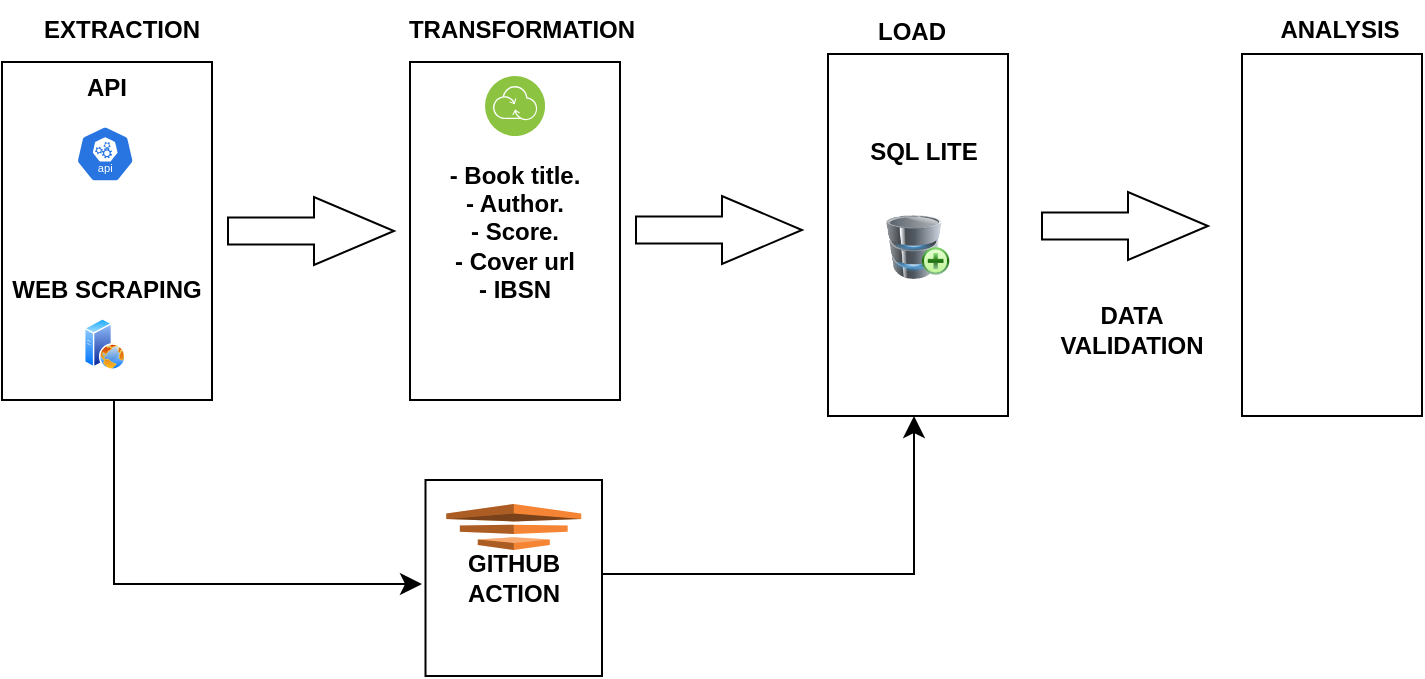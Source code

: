<mxfile>
    <diagram id="dEVr-wUB5lcygy31pLJF" name="Page-1">
        <mxGraphModel dx="1633" dy="1397" grid="1" gridSize="10" guides="1" tooltips="1" connect="1" arrows="1" fold="1" page="1" pageScale="1" pageWidth="850" pageHeight="1100" math="0" shadow="0">
            <root>
                <mxCell id="0"/>
                <mxCell id="1" parent="0"/>
                <mxCell id="3" value="&lt;div&gt;API&lt;/div&gt;&lt;div&gt;&lt;br&gt;&lt;/div&gt;&lt;div&gt;&lt;br&gt;&lt;/div&gt;&lt;div&gt;&lt;br&gt;&lt;/div&gt;&lt;div&gt;&lt;br&gt;&lt;/div&gt;&lt;div&gt;&lt;br&gt;&lt;/div&gt;&lt;div&gt;&lt;br&gt;&lt;/div&gt;&lt;div&gt;WEB SCRAPING&lt;/div&gt;&lt;div&gt;&lt;br&gt;&lt;/div&gt;&lt;div&gt;&lt;br&gt;&lt;/div&gt;&lt;div&gt;&lt;br&gt;&lt;/div&gt;" style="rounded=0;whiteSpace=wrap;html=1;fontStyle=1" vertex="1" parent="1">
                    <mxGeometry x="10" y="31" width="105" height="169" as="geometry"/>
                </mxCell>
                <mxCell id="4" value="&lt;div&gt;- Book title.&lt;/div&gt;&lt;div&gt;- Author.&lt;/div&gt;&lt;div&gt;- Score.&lt;/div&gt;&lt;div&gt;- Cover url&lt;/div&gt;&lt;div&gt;- IBSN&lt;br&gt;&lt;/div&gt;" style="rounded=0;whiteSpace=wrap;html=1;fontStyle=1" vertex="1" parent="1">
                    <mxGeometry x="214" y="31" width="105" height="169" as="geometry"/>
                </mxCell>
                <mxCell id="5" value="" style="rounded=0;whiteSpace=wrap;html=1;fontStyle=1" vertex="1" parent="1">
                    <mxGeometry x="423" y="27" width="90" height="181" as="geometry"/>
                </mxCell>
                <mxCell id="6" value="&lt;b&gt;EXTRACTION&lt;/b&gt;" style="text;html=1;align=center;verticalAlign=middle;whiteSpace=wrap;rounded=0;" vertex="1" parent="1">
                    <mxGeometry x="40" width="60" height="30" as="geometry"/>
                </mxCell>
                <mxCell id="7" value="&lt;b&gt;TRANSFORMATION&lt;/b&gt;" style="text;html=1;align=center;verticalAlign=middle;whiteSpace=wrap;rounded=0;" vertex="1" parent="1">
                    <mxGeometry x="240" width="60" height="30" as="geometry"/>
                </mxCell>
                <mxCell id="8" value="&lt;div&gt;&lt;b&gt;LOAD&lt;/b&gt;&lt;/div&gt;&lt;div&gt;&lt;b&gt;&lt;br&gt;&lt;/b&gt;&lt;/div&gt;" style="text;html=1;align=center;verticalAlign=middle;whiteSpace=wrap;rounded=0;" vertex="1" parent="1">
                    <mxGeometry x="435" y="3" width="60" height="40" as="geometry"/>
                </mxCell>
                <mxCell id="9" value="" style="aspect=fixed;sketch=0;html=1;dashed=0;whitespace=wrap;verticalLabelPosition=bottom;verticalAlign=top;fillColor=#2875E2;strokeColor=#ffffff;points=[[0.005,0.63,0],[0.1,0.2,0],[0.9,0.2,0],[0.5,0,0],[0.995,0.63,0],[0.72,0.99,0],[0.5,1,0],[0.28,0.99,0]];shape=mxgraph.kubernetes.icon2;kubernetesLabel=1;prIcon=api" vertex="1" parent="1">
                    <mxGeometry x="47" y="63" width="29.17" height="28" as="geometry"/>
                </mxCell>
                <mxCell id="10" value="" style="image;aspect=fixed;perimeter=ellipsePerimeter;html=1;align=center;shadow=0;dashed=0;spacingTop=3;image=img/lib/active_directory/web_server.svg;" vertex="1" parent="1">
                    <mxGeometry x="51" y="159" width="20.8" height="26" as="geometry"/>
                </mxCell>
                <mxCell id="11" value="" style="html=1;shadow=0;dashed=0;align=center;verticalAlign=middle;shape=mxgraph.arrows2.arrow;dy=0.6;dx=40;notch=0;" vertex="1" parent="1">
                    <mxGeometry x="327" y="98" width="83" height="34" as="geometry"/>
                </mxCell>
                <mxCell id="12" value="" style="image;html=1;image=img/lib/clip_art/computers/Database_Add_128x128.png" vertex="1" parent="1">
                    <mxGeometry x="438.5" y="107.5" width="59" height="32" as="geometry"/>
                </mxCell>
                <mxCell id="13" value="&lt;b&gt;SQL LITE&lt;/b&gt;" style="text;html=1;align=center;verticalAlign=middle;whiteSpace=wrap;rounded=0;" vertex="1" parent="1">
                    <mxGeometry x="441" y="61" width="60" height="30" as="geometry"/>
                </mxCell>
                <mxCell id="14" value="" style="image;aspect=fixed;perimeter=ellipsePerimeter;html=1;align=center;shadow=0;dashed=0;fontColor=#4277BB;labelBackgroundColor=default;fontSize=12;spacingTop=3;image=img/lib/ibm/infrastructure/transformation_connectivity.svg;" vertex="1" parent="1">
                    <mxGeometry x="251.5" y="38" width="30" height="30" as="geometry"/>
                </mxCell>
                <mxCell id="15" value="GITHUB ACTION" style="rounded=0;whiteSpace=wrap;html=1;fontStyle=1" vertex="1" parent="1">
                    <mxGeometry x="221.75" y="240" width="88.25" height="98" as="geometry"/>
                </mxCell>
                <mxCell id="16" value="" style="outlineConnect=0;dashed=0;verticalLabelPosition=bottom;verticalAlign=top;align=center;html=1;shape=mxgraph.aws3.data_pipeline;fillColor=#F58534;gradientColor=none;" vertex="1" parent="1">
                    <mxGeometry x="232.13" y="252" width="67.5" height="23" as="geometry"/>
                </mxCell>
                <mxCell id="17" value="" style="html=1;shadow=0;dashed=0;align=center;verticalAlign=middle;shape=mxgraph.arrows2.arrow;dy=0.6;dx=40;notch=0;" vertex="1" parent="1">
                    <mxGeometry x="123" y="98.5" width="83" height="34" as="geometry"/>
                </mxCell>
                <mxCell id="18" value="" style="html=1;shadow=0;dashed=0;align=center;verticalAlign=middle;shape=mxgraph.arrows2.arrow;dy=0.6;dx=40;notch=0;" vertex="1" parent="1">
                    <mxGeometry x="530" y="96" width="83" height="34" as="geometry"/>
                </mxCell>
                <mxCell id="19" value="" style="rounded=0;whiteSpace=wrap;html=1;fontStyle=1" vertex="1" parent="1">
                    <mxGeometry x="630" y="27" width="90" height="181" as="geometry"/>
                </mxCell>
                <mxCell id="20" value="&lt;b&gt;DATA VALIDATION&lt;/b&gt;" style="text;html=1;align=center;verticalAlign=middle;whiteSpace=wrap;rounded=0;" vertex="1" parent="1">
                    <mxGeometry x="545" y="150" width="60" height="30" as="geometry"/>
                </mxCell>
                <mxCell id="21" value="&lt;b&gt;ANALYSIS&lt;/b&gt;" style="text;html=1;align=center;verticalAlign=middle;whiteSpace=wrap;rounded=0;" vertex="1" parent="1">
                    <mxGeometry x="649" y="9.5" width="60" height="11" as="geometry"/>
                </mxCell>
                <mxCell id="22" value="" style="shape=image;html=1;verticalAlign=top;verticalLabelPosition=bottom;labelBackgroundColor=#ffffff;imageAspect=0;aspect=fixed;image=https://cdn4.iconfinder.com/data/icons/success-filloutline/64/chart-analysis-analytics-data_analytics-pie-128.png" vertex="1" parent="1">
                    <mxGeometry x="644" y="38" width="62" height="62" as="geometry"/>
                </mxCell>
                <mxCell id="23" value="" style="edgeStyle=elbowEdgeStyle;elbow=horizontal;endArrow=classic;html=1;curved=0;rounded=0;endSize=8;startSize=8;exitX=1;exitY=0.5;exitDx=0;exitDy=0;" edge="1" parent="1">
                    <mxGeometry width="50" height="50" relative="1" as="geometry">
                        <mxPoint x="310" y="287" as="sourcePoint"/>
                        <mxPoint x="466" y="208" as="targetPoint"/>
                        <Array as="points">
                            <mxPoint x="466" y="379"/>
                        </Array>
                    </mxGeometry>
                </mxCell>
                <mxCell id="24" value="" style="edgeStyle=elbowEdgeStyle;elbow=horizontal;endArrow=classic;html=1;curved=0;rounded=0;endSize=8;startSize=8;exitX=0.5;exitY=1;exitDx=0;exitDy=0;" edge="1" parent="1" source="3">
                    <mxGeometry width="50" height="50" relative="1" as="geometry">
                        <mxPoint x="104" y="275" as="sourcePoint"/>
                        <mxPoint x="220" y="292" as="targetPoint"/>
                        <Array as="points">
                            <mxPoint x="66" y="285"/>
                        </Array>
                    </mxGeometry>
                </mxCell>
                <mxCell id="25" value="" style="shape=image;html=1;verticalAlign=top;verticalLabelPosition=bottom;labelBackgroundColor=#ffffff;imageAspect=0;aspect=fixed;image=https://cdn2.iconfinder.com/data/icons/bitsies/128/BarChart-128.png" vertex="1" parent="1">
                    <mxGeometry x="633" y="96" width="71" height="71" as="geometry"/>
                </mxCell>
            </root>
        </mxGraphModel>
    </diagram>
</mxfile>